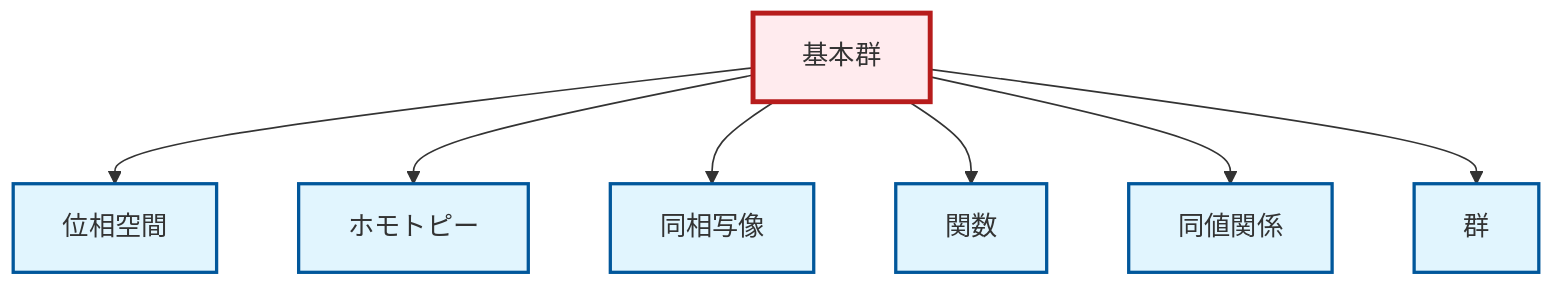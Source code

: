 graph TD
    classDef definition fill:#e1f5fe,stroke:#01579b,stroke-width:2px
    classDef theorem fill:#f3e5f5,stroke:#4a148c,stroke-width:2px
    classDef axiom fill:#fff3e0,stroke:#e65100,stroke-width:2px
    classDef example fill:#e8f5e9,stroke:#1b5e20,stroke-width:2px
    classDef current fill:#ffebee,stroke:#b71c1c,stroke-width:3px
    def-function["関数"]:::definition
    def-homeomorphism["同相写像"]:::definition
    def-topological-space["位相空間"]:::definition
    def-homotopy["ホモトピー"]:::definition
    def-fundamental-group["基本群"]:::definition
    def-group["群"]:::definition
    def-equivalence-relation["同値関係"]:::definition
    def-fundamental-group --> def-topological-space
    def-fundamental-group --> def-homotopy
    def-fundamental-group --> def-homeomorphism
    def-fundamental-group --> def-function
    def-fundamental-group --> def-equivalence-relation
    def-fundamental-group --> def-group
    class def-fundamental-group current
